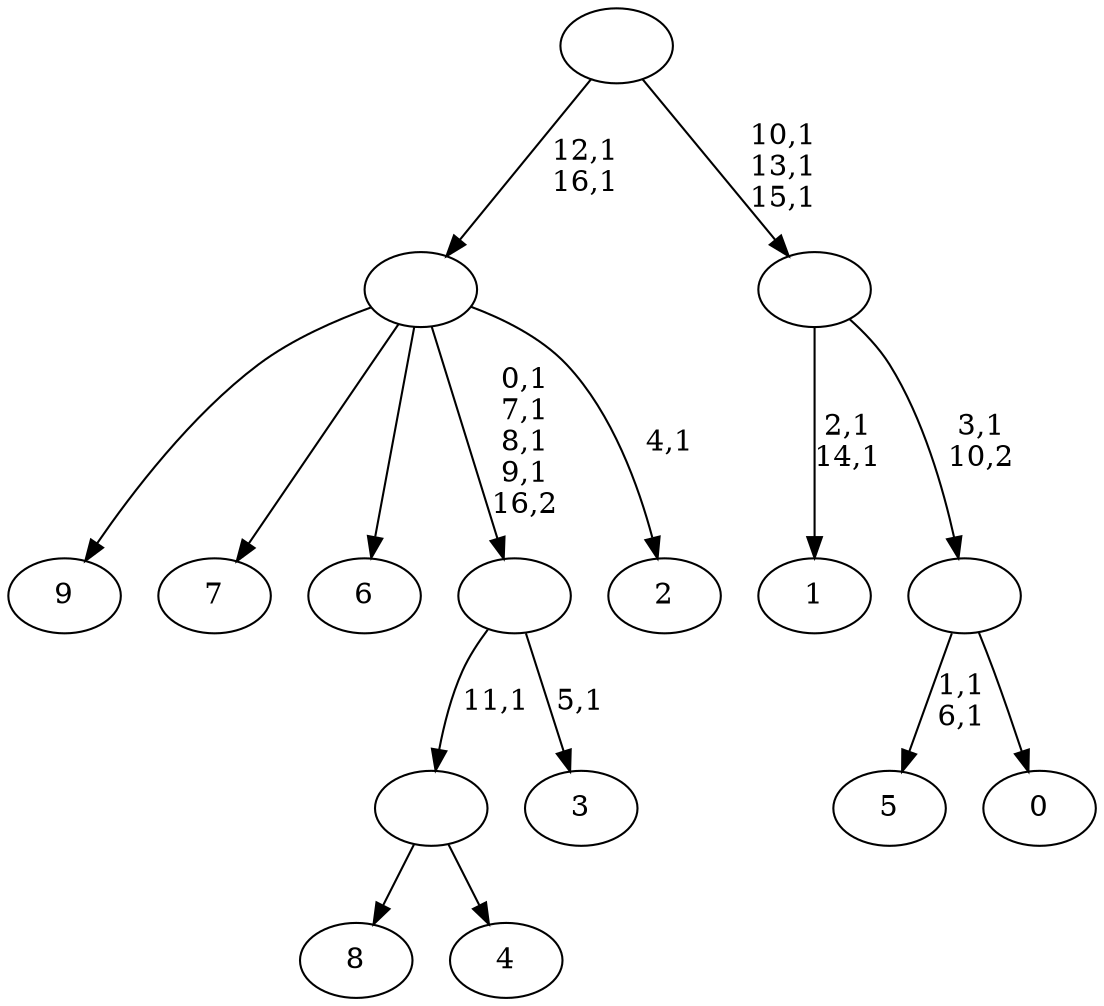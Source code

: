 digraph T {
	27 [label="9"]
	26 [label="8"]
	25 [label="7"]
	24 [label="6"]
	23 [label="5"]
	20 [label="4"]
	19 [label=""]
	18 [label="3"]
	16 [label=""]
	12 [label="2"]
	10 [label=""]
	8 [label="1"]
	5 [label="0"]
	4 [label=""]
	3 [label=""]
	0 [label=""]
	19 -> 26 [label=""]
	19 -> 20 [label=""]
	16 -> 18 [label="5,1"]
	16 -> 19 [label="11,1"]
	10 -> 12 [label="4,1"]
	10 -> 16 [label="0,1\n7,1\n8,1\n9,1\n16,2"]
	10 -> 27 [label=""]
	10 -> 25 [label=""]
	10 -> 24 [label=""]
	4 -> 23 [label="1,1\n6,1"]
	4 -> 5 [label=""]
	3 -> 8 [label="2,1\n14,1"]
	3 -> 4 [label="3,1\n10,2"]
	0 -> 3 [label="10,1\n13,1\n15,1"]
	0 -> 10 [label="12,1\n16,1"]
}
